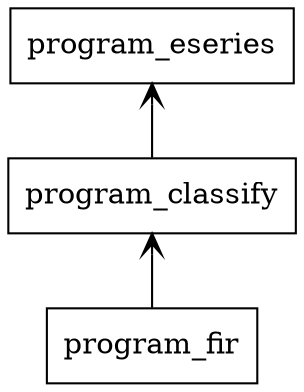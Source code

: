 digraph "packages_FIR" {
charset="utf-8"
rankdir=BT
"0" [label="program_classify", shape="box"];
"1" [label="program_eseries", shape="box"];
"2" [label="program_fir", shape="box"];
"0" -> "1" [arrowhead="open", arrowtail="none"];
"2" -> "0" [arrowhead="open", arrowtail="none"];
}
